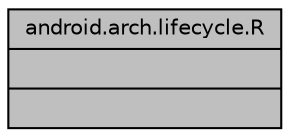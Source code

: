 digraph "android.arch.lifecycle.R"
{
 // LATEX_PDF_SIZE
  edge [fontname="Helvetica",fontsize="10",labelfontname="Helvetica",labelfontsize="10"];
  node [fontname="Helvetica",fontsize="10",shape=record];
  Node1 [label="{android.arch.lifecycle.R\n||}",height=0.2,width=0.4,color="black", fillcolor="grey75", style="filled", fontcolor="black",tooltip=" "];
}
